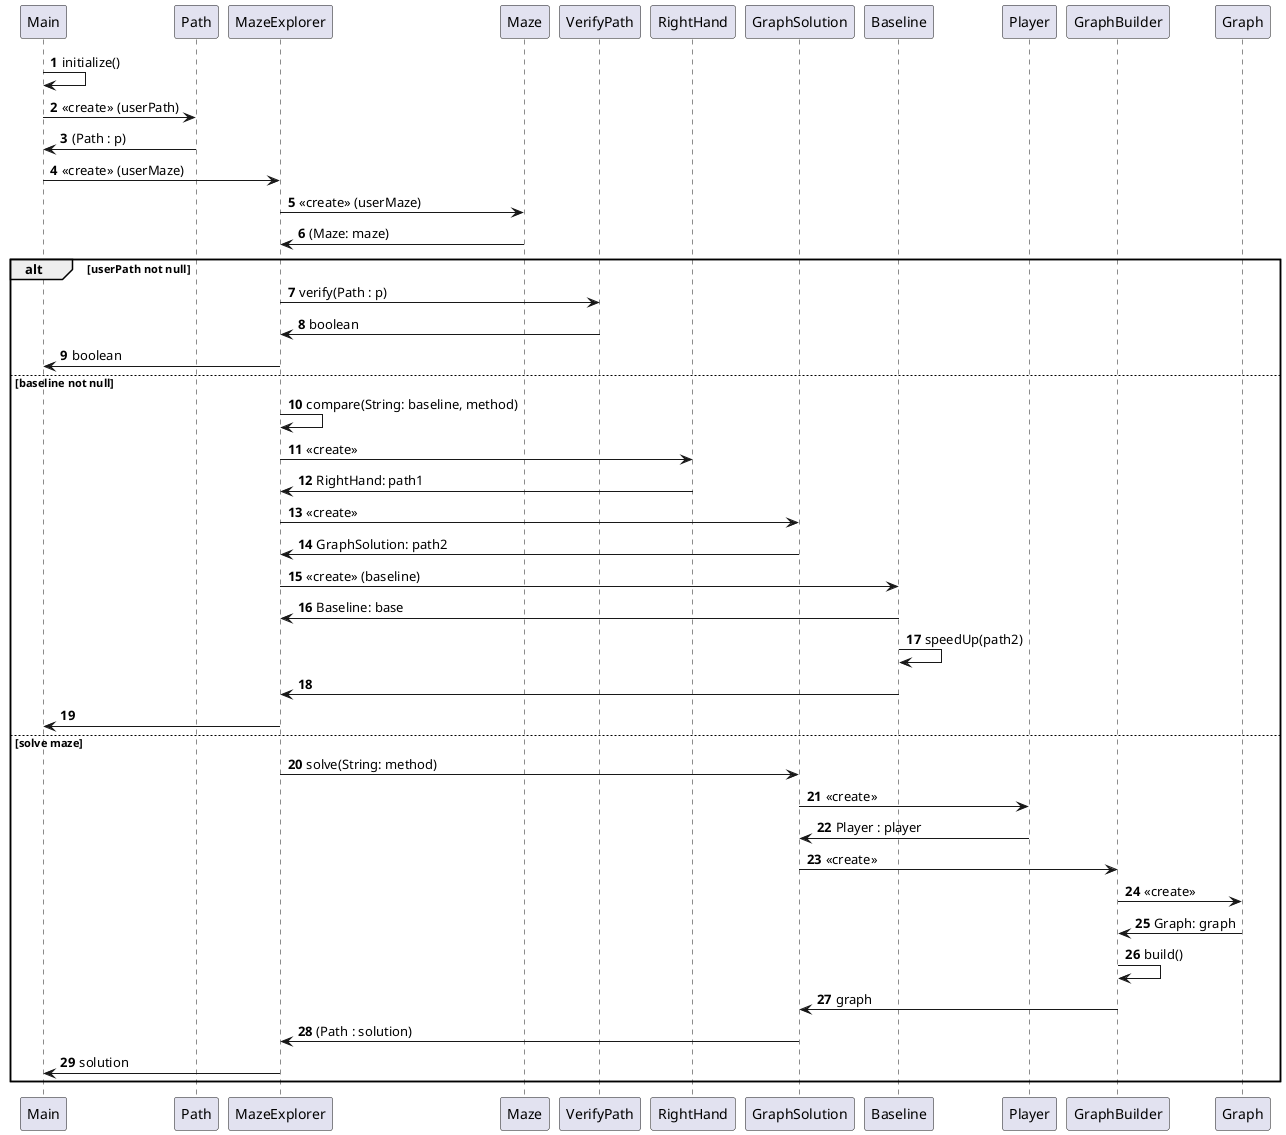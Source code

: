 @startuml
'https://plantuml.com/sequence-diagram

autonumber

Main -> Main: initialize()
Main -> Path: <<create>> (userPath)
Path -> Main: (Path : p)
Main -> MazeExplorer: <<create>> (userMaze)

MazeExplorer -> Maze: <<create>> (userMaze)
Maze -> MazeExplorer: (Maze: maze)


alt userPath not null



MazeExplorer -> VerifyPath: verify(Path : p)
VerifyPath -> MazeExplorer: boolean
MazeExplorer -> Main: boolean

else baseline not null
MazeExplorer -> MazeExplorer: compare(String: baseline, method)
MazeExplorer -> RightHand: <<create>>
RightHand -> MazeExplorer: RightHand: path1
MazeExplorer -> GraphSolution: <<create>>
GraphSolution -> MazeExplorer: GraphSolution: path2
MazeExplorer -> Baseline: <<create>> (baseline)
Baseline -> MazeExplorer: Baseline: base
Baseline -> Baseline: speedUp(path2)
Baseline -> MazeExplorer
MazeExplorer -> Main

else solve maze

MazeExplorer -> GraphSolution: solve(String: method)
GraphSolution -> Player : <<create>>
Player -> GraphSolution : Player : player
GraphSolution -> GraphBuilder: <<create>>

GraphBuilder -> Graph: <<create>>
Graph -> GraphBuilder: Graph: graph
GraphBuilder -> GraphBuilder: build()

GraphBuilder -> GraphSolution: graph



GraphSolution -> MazeExplorer: (Path : solution)
MazeExplorer -> Main: solution


end


@enduml
